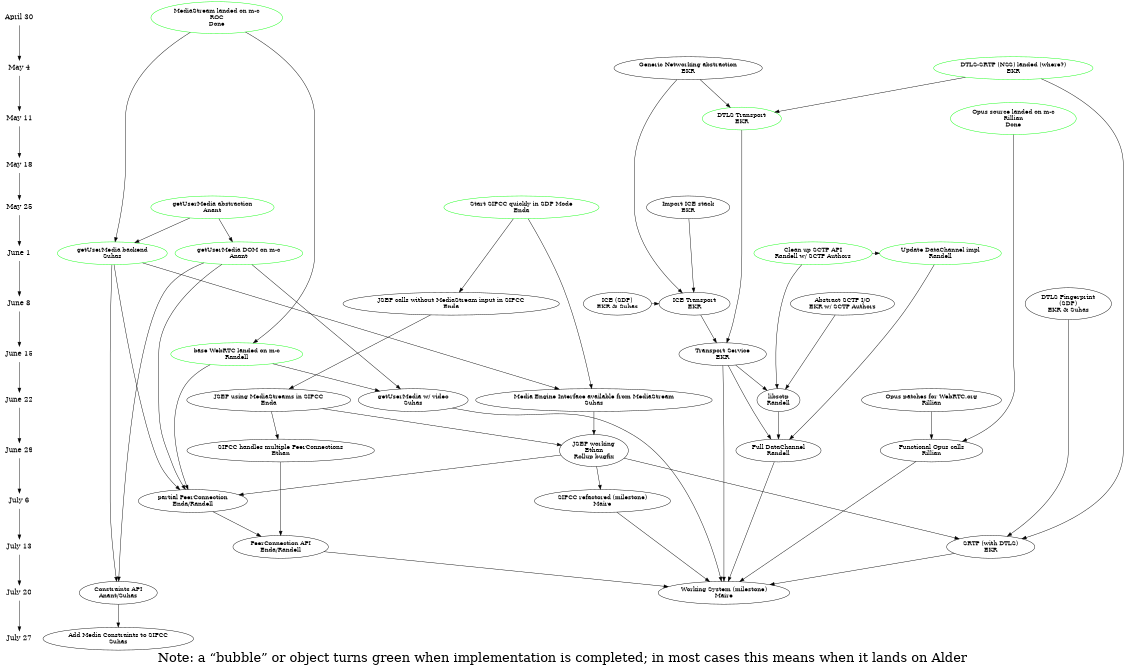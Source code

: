 digraph G {
labelloc="b";
fontsize=30;
style=bold;
label="Note: a “bubble” or object turns green when implementation is completed; in most cases this means when it lands on Alder"

ranksep=.75; size = "7.5,7.5";
{
node [shape=plaintext, fontsize=16]; /* the time-line graph */ 
     "April 30"-> "May 4"-> "May 11"-> "May 18"-> "May 25"-> "June 1"-> "June 8"-> "June 15"-> "June 22"-> "June 29"-> "July 6"-> "July 13"-> "July 20"-> "July 27"
}

	{rank = same; "April 30";
	   mediastream [label = "MediaStream landed on m-c\nROC\nDone" color=green];
        }
        
        {
           rank = same; "May 4";
	   genericio [label = "Generic Networking abstraction\nEKR"]
	   dtlssrtp [label = "DTLS-SRTP (NSS) landed (where?)\nEKR" color=green]
        }

	{rank = same; "May 11";
	   opussrc [label = "Opus source landed on m-c\nRillian\nDone" color = green]
	   dtlstransport [label = "DTLS Transport\nEKR"  color=green];
	}
        mediastream->getusermedia
	dtlssrtp -> dtlstransport
	genericio -> dtlstransport

	{rank = same; "May 18";
	}
	
	{rank = same; "May 25";
	   getusermedia_abstract [label = "getUserMedia abstraction\nAnant" color=green]
	   nicer [label = "Import ICE stack\nEKR"];
	   sipccsdp [ label = "Start SIPCC quickly in SDP Mode\nEnda" color=green];
        }	   	   
	getusermedia_abstract->getusermedia_DOM
	getusermedia_abstract->getusermedia
	webrtc->peerconnection_first

	{rank = same; "June 1";
	   sctpupdate [label = "Clean up SCTP API\nRandell w/ SCTP Authors" color=green];
	   datachannelupdate [label = "Update DataChannel impl\nRandell" color=green];
	   getusermedia [label = "getUserMedia backend\nSuhas" color=green]
	   getusermedia_DOM [label = "getUserMedia DOM on m-c\nAnant" color=green]
        }
	getusermedia -> peerconnection_first
	getusermedia_DOM -> peerconnection_first

	{rank = same; "June 8";
	   icetransport [ label = "ICE Transport\nEKR"];
	   sctpio [ label = "Abstract SCTP I/O\nEKR w/ SCTP Authors"]
	   dtlsfingerprint [ label = "DTLS Fingerprint\n(SDP)\nEKR & Suhas"];
	   iceparams [label = "ICE (SDP)\nEKR & Suhas"];
           sipccjsep [ label = "JSEP calls without MediaStream input in SIPCC\nEnda"];
	}

	nicer -> icetransport
	genericio -> icetransport
	iceparams -> icetransport
        sipccsdp -> sipccjsep

	{rank = same; "June 15";
	   webrtc [label = "base WebRTC landed on m-c\nRandell" color=green];
	   transport [label = "Transport Service\nEKR"];
	} 
	mediastream -> webrtc;
	getusermedia_DOM -> constraints;
	getusermedia -> constraints;
	dtlstransport -> transport
	icetransport -> transport
	sipccjsep -> sipccjsepmediastreams
	getusermedia -> sipccmediaengine
        sipccsdp -> sipccmediaengine

        {rank = same; "June 22"; 
           sipccjsepmediastreams [label = "JSEP using MediaStreams in SIPCC\nEnda"];
           sipccmediaengine [label = "Media Engine Interface available from MediaStream\nSuhas"];
          opuswebrtc [label = "Opus patches for WebRTC.org\nRillian"];
          getusermedia_video [label = "getUserMedia w/ video\nSuhas"]
          sctp_library [label = "libsctp\nRandell"];
        }
	sipccjsepmediastreams -> JSEP
	sipccmediaengine -> JSEP
        sipccjsepmediastreams -> sipccmultipeerconn
	constraints -> sipccmediaconstraints
	getusermedia_DOM -> getusermedia_video
	webrtc -> getusermedia_video

        {rank = same; "June 29"; 
	  JSEP [ label = "JSEP working\nEthan\nRollup bugfix"]; 
          sipccmultipeerconn [label = "SIPCC handles multiple PeerConnections\nEthan"];
	   datachannel [label = "Full DataChannel\nRandell"];
	   opus [ label = "Functional Opus calls\nRillian"];
	}

        {rank = same; "July 6"; 
	   peerconnection_first [label = "partial PeerConnection\nEnda/Randell"];
	   sipccrefactor [label = "SIPCC refactored (milestone)\nMaire"];
	}

        dtlsfingerprint -> srtp
	dtlssrtp -> srtp
	JSEP -> srtp
	JSEP -> peerconnection_first
        JSEP -> sipccrefactor
	opussrc -> opus
	opuswebrtc -> opus

        {rank = same; "July 13"; 
	   srtp [label = "SRTP (with DTLS)\nEKR"] 
	   peerconnection [label = "PeerConnection API\nEnda/Randell"];
	}
	peerconnection_first -> peerconnection
        sipccmultipeerconn -> peerconnection

        {rank = same; "July 20"; 
	   constraints [label = "Constraints API\nAnant/Suhas"];
	   working [ label = "Working System (milestone)\nMaire" ] 
	}

        {rank = same; "July 27"; 
          sipccmediaconstraints [ label = "Add Media Constraints to SIPCC\nSuhas"]; 
	}

	transport -> working
	transport -> datachannel
	peerconnection -> working
	sctpio-> sctp_library
	sctpupdate -> sctp_library
	sctpupdate -> datachannelupdate
	datachannelupdate -> datachannel
	sctp_library -> datachannel
	transport -> sctp_library
	datachannel -> working
	srtp -> working
	opus -> working
	sipccrefactor -> working
	getusermedia_video -> working

}

